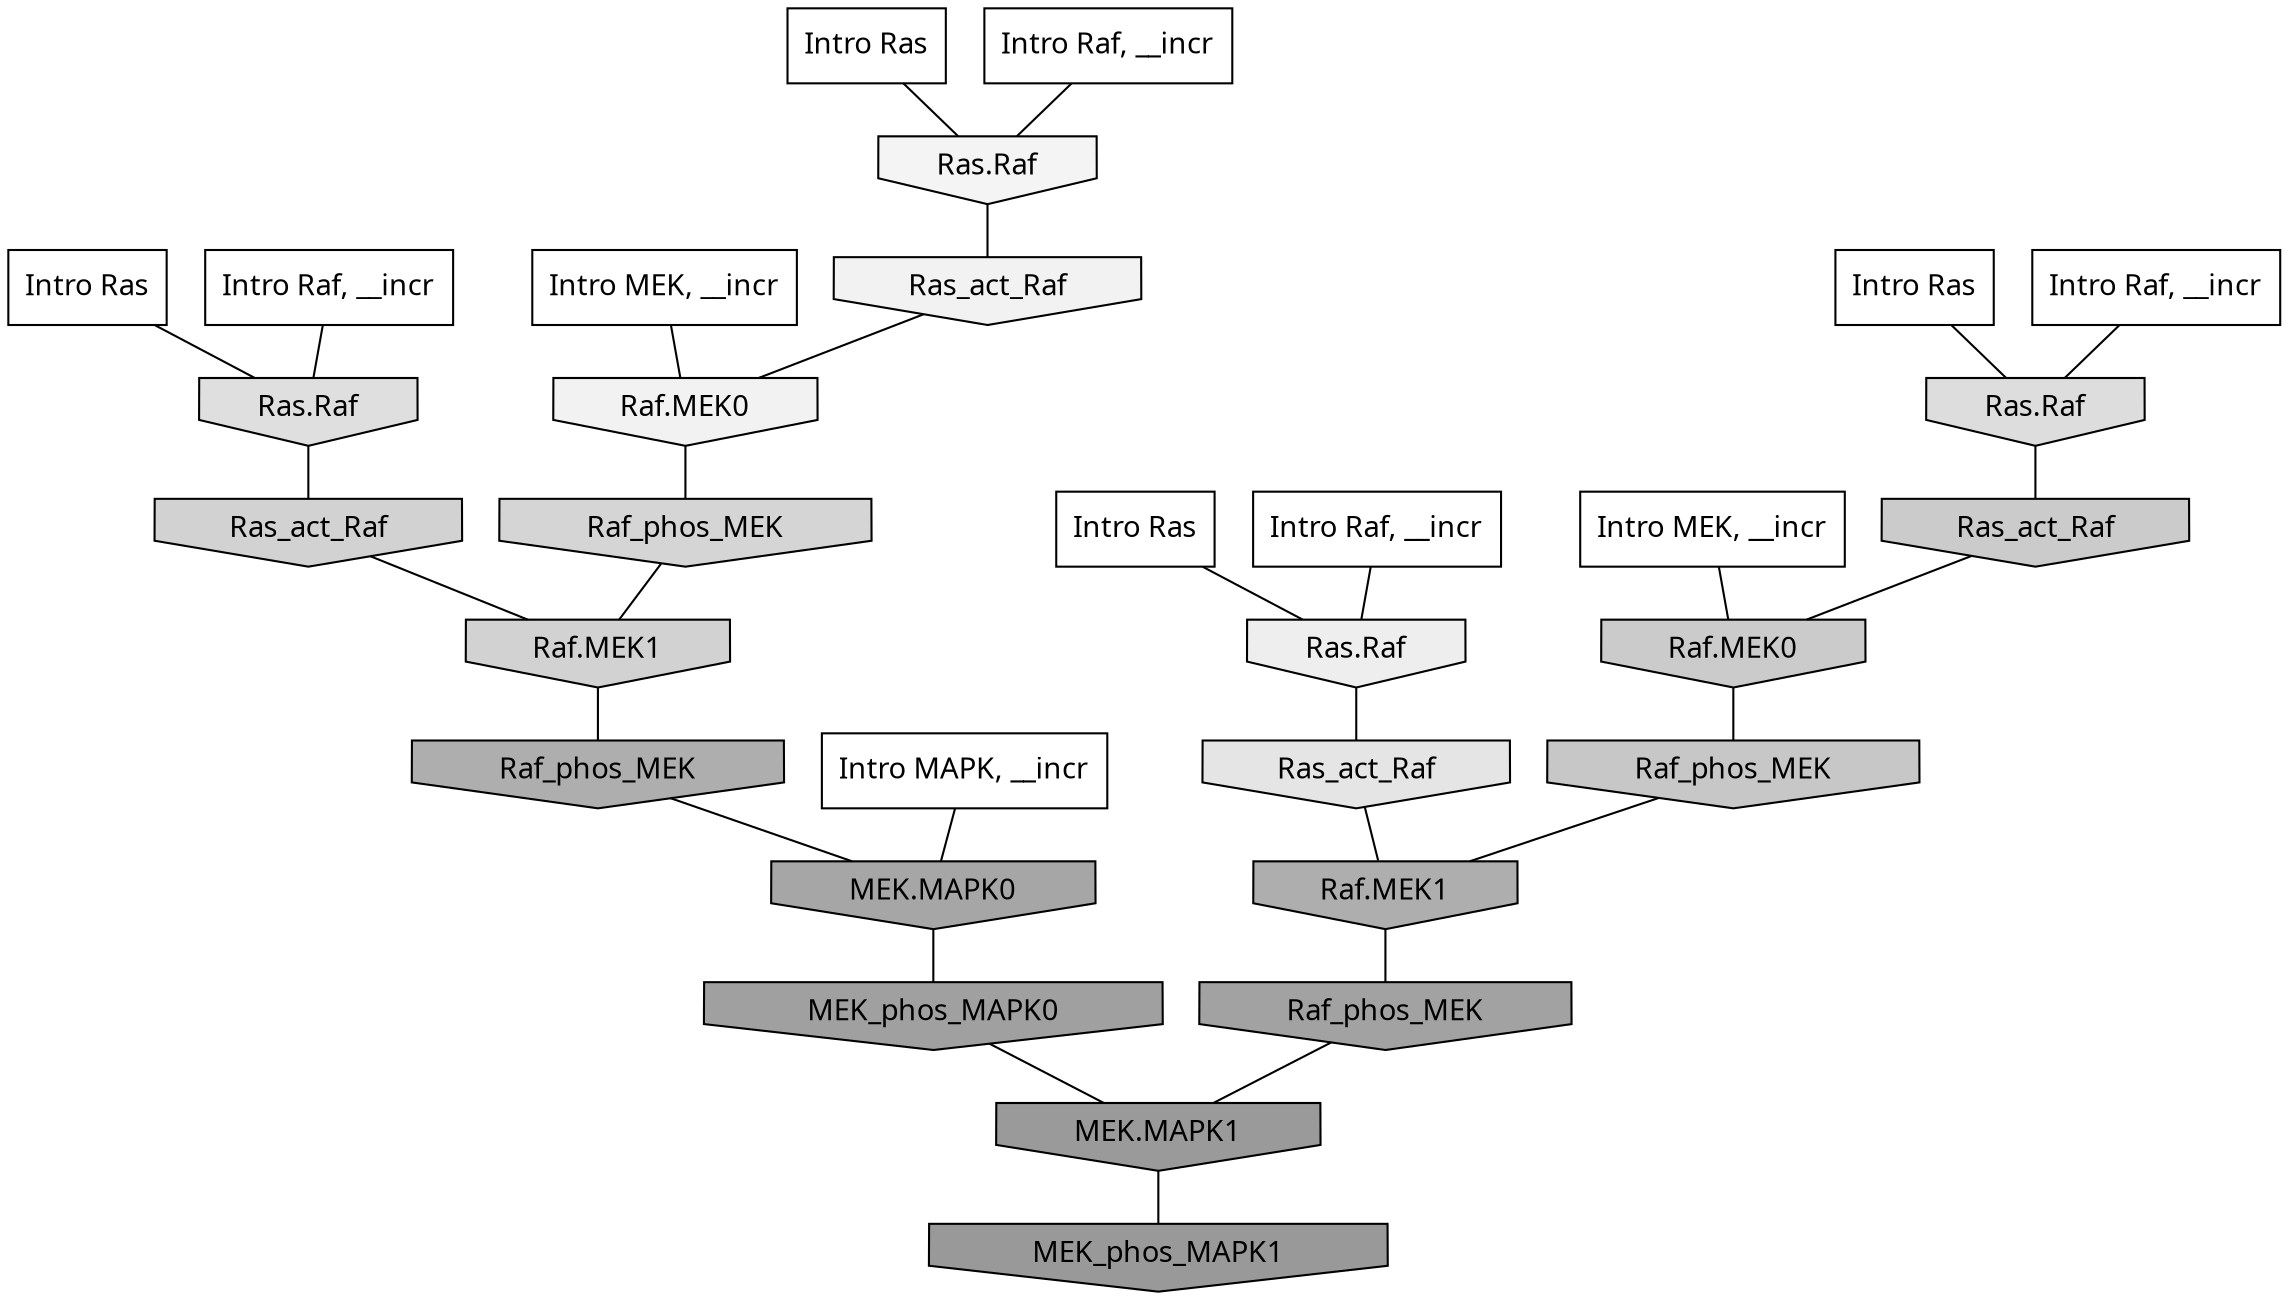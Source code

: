 digraph G{
  rankdir="TB";
  ranksep=0.30;
  node [fontname="CMU Serif"];
  edge [fontname="CMU Serif"];
  
  31 [label="Intro Ras", shape=rectangle, style=filled, fillcolor="0.000 0.000 1.000"]
  
  78 [label="Intro Ras", shape=rectangle, style=filled, fillcolor="0.000 0.000 1.000"]
  
  84 [label="Intro Ras", shape=rectangle, style=filled, fillcolor="0.000 0.000 1.000"]
  
  89 [label="Intro Ras", shape=rectangle, style=filled, fillcolor="0.000 0.000 1.000"]
  
  192 [label="Intro Raf, __incr", shape=rectangle, style=filled, fillcolor="0.000 0.000 1.000"]
  
  668 [label="Intro Raf, __incr", shape=rectangle, style=filled, fillcolor="0.000 0.000 1.000"]
  
  1051 [label="Intro Raf, __incr", shape=rectangle, style=filled, fillcolor="0.000 0.000 1.000"]
  
  1052 [label="Intro Raf, __incr", shape=rectangle, style=filled, fillcolor="0.000 0.000 1.000"]
  
  1176 [label="Intro MEK, __incr", shape=rectangle, style=filled, fillcolor="0.000 0.000 1.000"]
  
  1197 [label="Intro MEK, __incr", shape=rectangle, style=filled, fillcolor="0.000 0.000 1.000"]
  
  2121 [label="Intro MAPK, __incr", shape=rectangle, style=filled, fillcolor="0.000 0.000 1.000"]
  
  3541 [label="Ras.Raf", shape=invhouse, style=filled, fillcolor="0.000 0.000 0.955"]
  
  3577 [label="Ras_act_Raf", shape=invhouse, style=filled, fillcolor="0.000 0.000 0.949"]
  
  3579 [label="Raf.MEK0", shape=invhouse, style=filled, fillcolor="0.000 0.000 0.949"]
  
  3713 [label="Ras.Raf", shape=invhouse, style=filled, fillcolor="0.000 0.000 0.930"]
  
  4102 [label="Ras_act_Raf", shape=invhouse, style=filled, fillcolor="0.000 0.000 0.896"]
  
  4345 [label="Ras.Raf", shape=invhouse, style=filled, fillcolor="0.000 0.000 0.874"]
  
  4447 [label="Ras.Raf", shape=invhouse, style=filled, fillcolor="0.000 0.000 0.866"]
  
  4858 [label="Raf_phos_MEK", shape=invhouse, style=filled, fillcolor="0.000 0.000 0.835"]
  
  4992 [label="Ras_act_Raf", shape=invhouse, style=filled, fillcolor="0.000 0.000 0.823"]
  
  4994 [label="Raf.MEK1", shape=invhouse, style=filled, fillcolor="0.000 0.000 0.823"]
  
  5391 [label="Ras_act_Raf", shape=invhouse, style=filled, fillcolor="0.000 0.000 0.796"]
  
  5393 [label="Raf.MEK0", shape=invhouse, style=filled, fillcolor="0.000 0.000 0.796"]
  
  5564 [label="Raf_phos_MEK", shape=invhouse, style=filled, fillcolor="0.000 0.000 0.779"]
  
  7445 [label="Raf.MEK1", shape=invhouse, style=filled, fillcolor="0.000 0.000 0.681"]
  
  7458 [label="Raf_phos_MEK", shape=invhouse, style=filled, fillcolor="0.000 0.000 0.680"]
  
  8207 [label="MEK.MAPK0", shape=invhouse, style=filled, fillcolor="0.000 0.000 0.652"]
  
  8631 [label="Raf_phos_MEK", shape=invhouse, style=filled, fillcolor="0.000 0.000 0.635"]
  
  8834 [label="MEK_phos_MAPK0", shape=invhouse, style=filled, fillcolor="0.000 0.000 0.626"]
  
  9654 [label="MEK.MAPK1", shape=invhouse, style=filled, fillcolor="0.000 0.000 0.602"]
  
  9716 [label="MEK_phos_MAPK1", shape=invhouse, style=filled, fillcolor="0.000 0.000 0.600"]
  
  
  9654 -> 9716 [dir=none, color="0.000 0.000 0.000"] 
  8834 -> 9654 [dir=none, color="0.000 0.000 0.000"] 
  8631 -> 9654 [dir=none, color="0.000 0.000 0.000"] 
  8207 -> 8834 [dir=none, color="0.000 0.000 0.000"] 
  7458 -> 8207 [dir=none, color="0.000 0.000 0.000"] 
  7445 -> 8631 [dir=none, color="0.000 0.000 0.000"] 
  5564 -> 7445 [dir=none, color="0.000 0.000 0.000"] 
  5393 -> 5564 [dir=none, color="0.000 0.000 0.000"] 
  5391 -> 5393 [dir=none, color="0.000 0.000 0.000"] 
  4994 -> 7458 [dir=none, color="0.000 0.000 0.000"] 
  4992 -> 4994 [dir=none, color="0.000 0.000 0.000"] 
  4858 -> 4994 [dir=none, color="0.000 0.000 0.000"] 
  4447 -> 5391 [dir=none, color="0.000 0.000 0.000"] 
  4345 -> 4992 [dir=none, color="0.000 0.000 0.000"] 
  4102 -> 7445 [dir=none, color="0.000 0.000 0.000"] 
  3713 -> 4102 [dir=none, color="0.000 0.000 0.000"] 
  3579 -> 4858 [dir=none, color="0.000 0.000 0.000"] 
  3577 -> 3579 [dir=none, color="0.000 0.000 0.000"] 
  3541 -> 3577 [dir=none, color="0.000 0.000 0.000"] 
  2121 -> 8207 [dir=none, color="0.000 0.000 0.000"] 
  1197 -> 5393 [dir=none, color="0.000 0.000 0.000"] 
  1176 -> 3579 [dir=none, color="0.000 0.000 0.000"] 
  1052 -> 3713 [dir=none, color="0.000 0.000 0.000"] 
  1051 -> 4447 [dir=none, color="0.000 0.000 0.000"] 
  668 -> 3541 [dir=none, color="0.000 0.000 0.000"] 
  192 -> 4345 [dir=none, color="0.000 0.000 0.000"] 
  89 -> 3541 [dir=none, color="0.000 0.000 0.000"] 
  84 -> 4447 [dir=none, color="0.000 0.000 0.000"] 
  78 -> 3713 [dir=none, color="0.000 0.000 0.000"] 
  31 -> 4345 [dir=none, color="0.000 0.000 0.000"] 
  
  }
